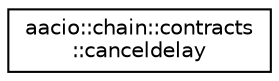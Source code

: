 digraph "Graphical Class Hierarchy"
{
  edge [fontname="Helvetica",fontsize="10",labelfontname="Helvetica",labelfontsize="10"];
  node [fontname="Helvetica",fontsize="10",shape=record];
  rankdir="LR";
  Node0 [label="aacio::chain::contracts\l::canceldelay",height=0.2,width=0.4,color="black", fillcolor="white", style="filled",URL="$structaacio_1_1chain_1_1contracts_1_1canceldelay.html"];
}
